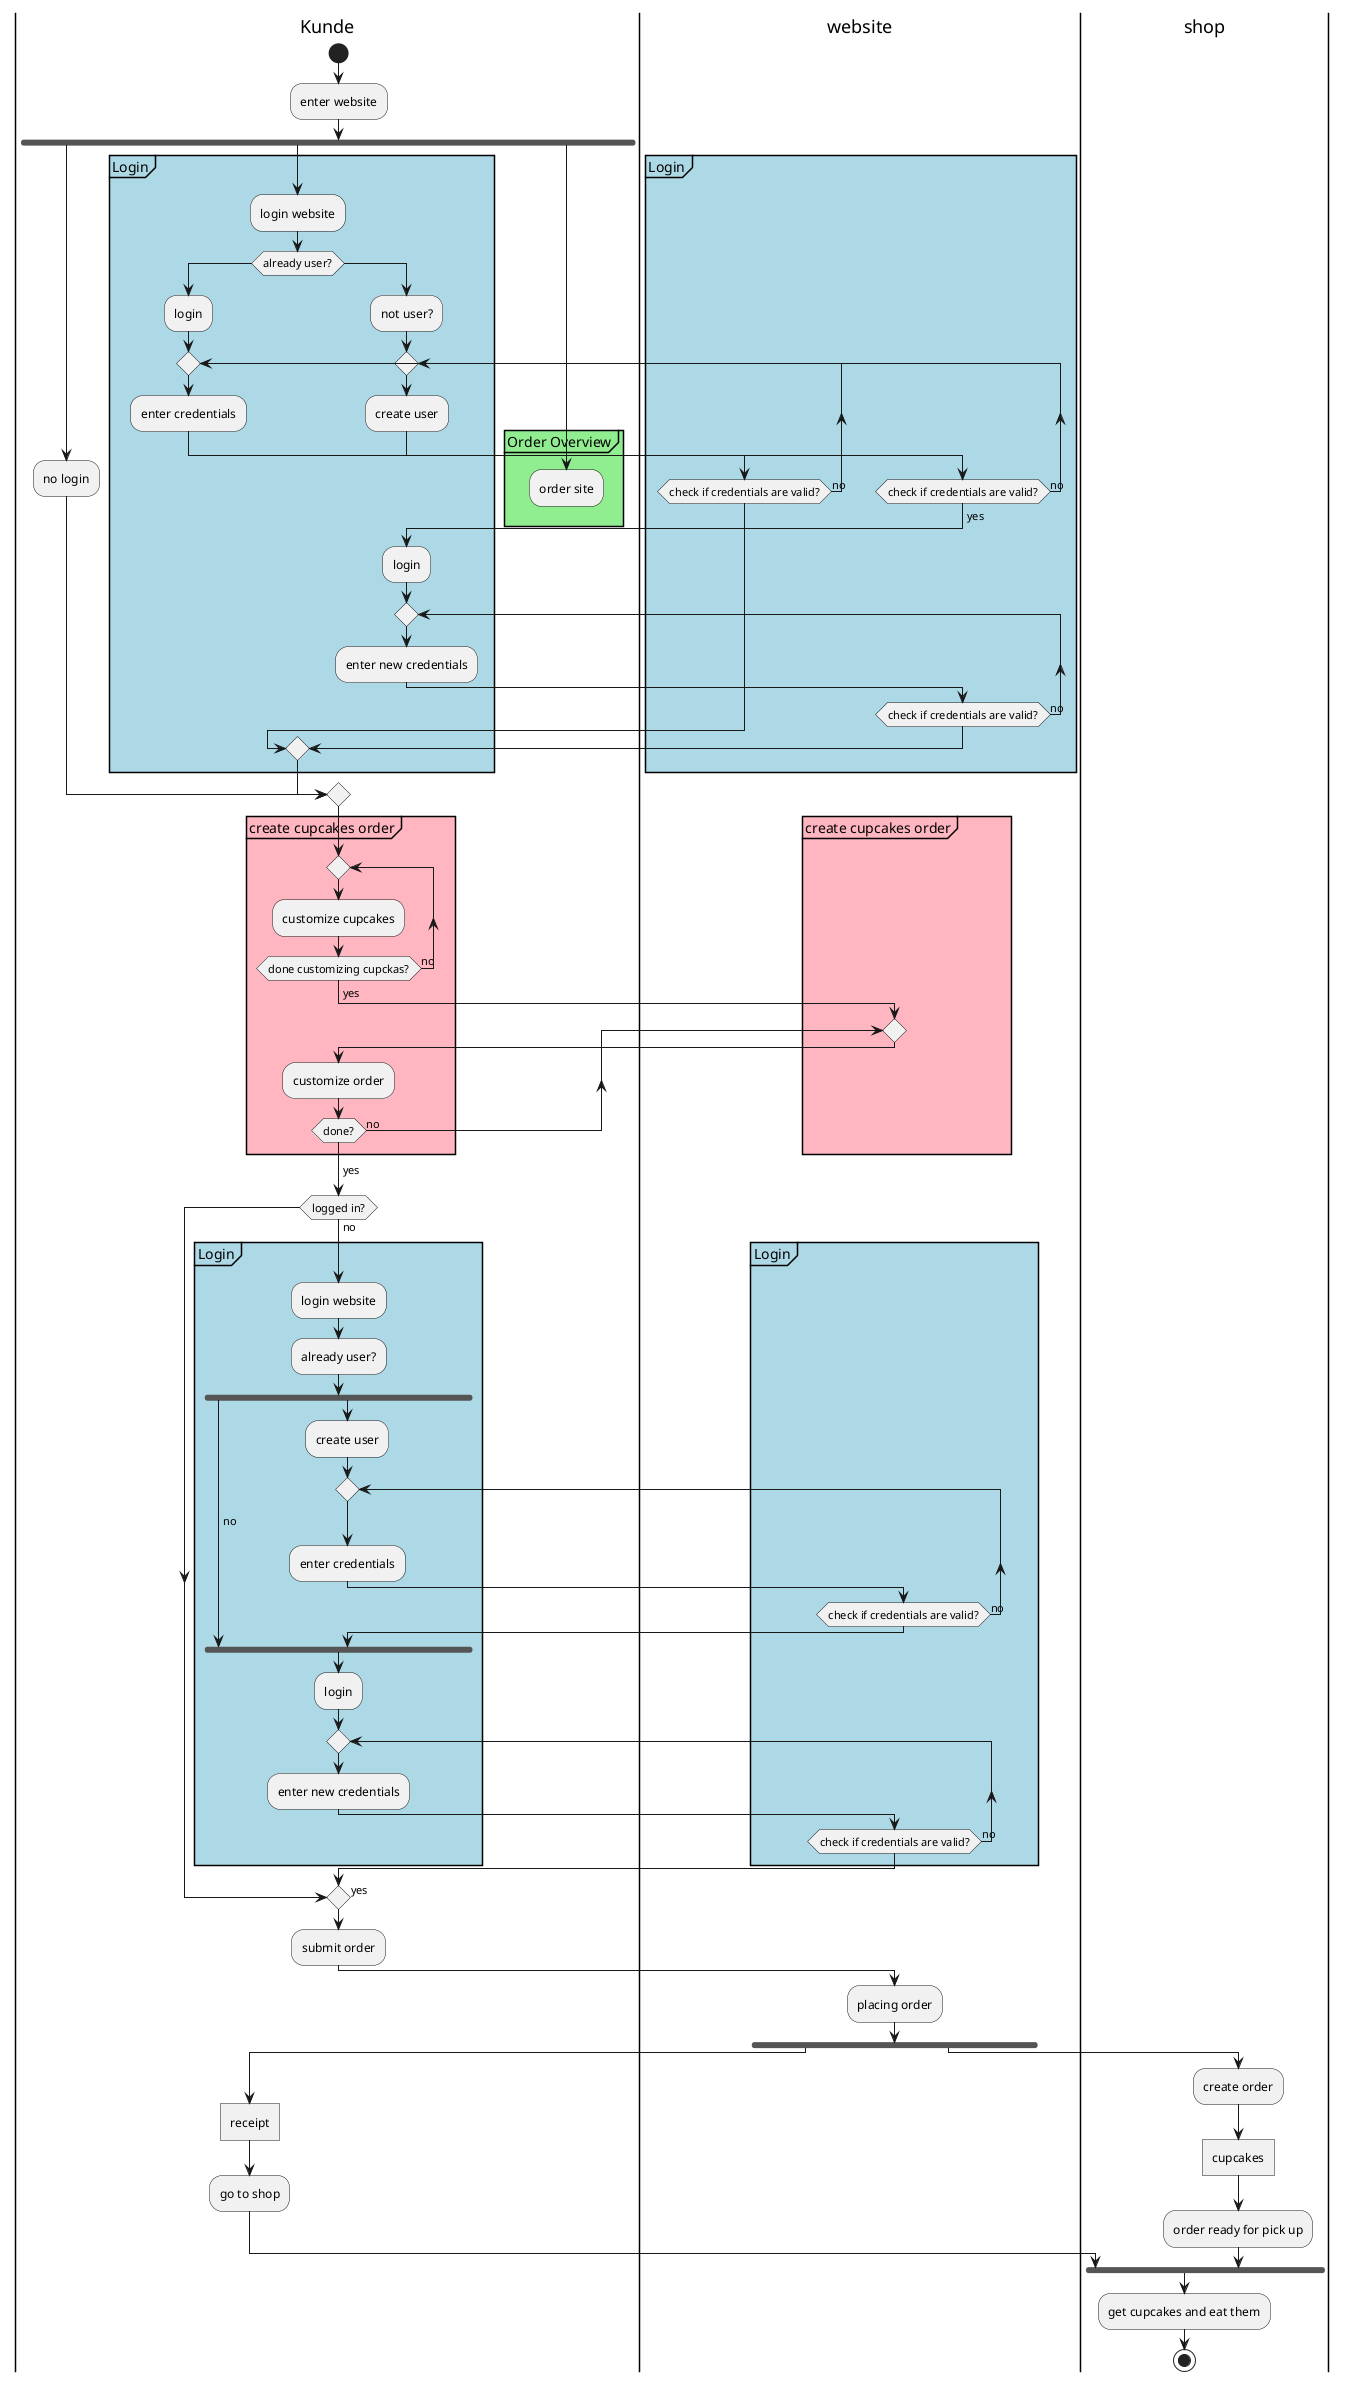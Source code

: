 @startuml
'https://plantuml.com/activity-diagram-beta
|Kunde|
start
:enter website;
fork
:no login;
fork again
partition #lightBlue Login {
:login website;
if(already user?) then
:login;
repeat
:enter credentials;
|website|
repeat while (check if credentials are valid?) is (no)
|Kunde|
else
:not user?;
repeat
:create user;
|website|
repeat while (check if credentials are valid?) is (no)
-> yes;
|Kunde|
:login;
repeat
:enter new credentials;
|website|
repeat while (check if credentials are valid?) is (no)
endif;
}
|Kunde|
fork again
partition #lightGreen Order Overview {
:order site;
kill;
}
end merge
partition #lightPink create cupcakes order {
repeat
:customize cupcakes;
repeat while (done customizing cupckas?) is (no)
->yes;
|website|
repeat
|Kunde|
:customize order;
repeat while (done?) is (no)
}
-> yes;
if(logged in?) then
-> no;
partition #lightBlue Login {
:login website;
:already user?;
fork;
-> yes;
|Kunde|
-> no;
fork again
:create user;
repeat
:enter credentials;
|website|
repeat while (check if credentials are valid?) is (no)
|Kunde|
end fork;
:login;
repeat
:enter new credentials;
|website|
repeat while (check if credentials are valid?) is (no)
}
else
-> yes;
endif
|Kunde|
:submit order;
|website|
:placing order;
fork
|Kunde|
:receipt]
:go to shop;
fork again;
|shop|
:create order;
:cupcakes]
:order ready for pick up;
|Kunde|
|shop|
end fork;
:get cupcakes and eat them;
stop
@enduml
